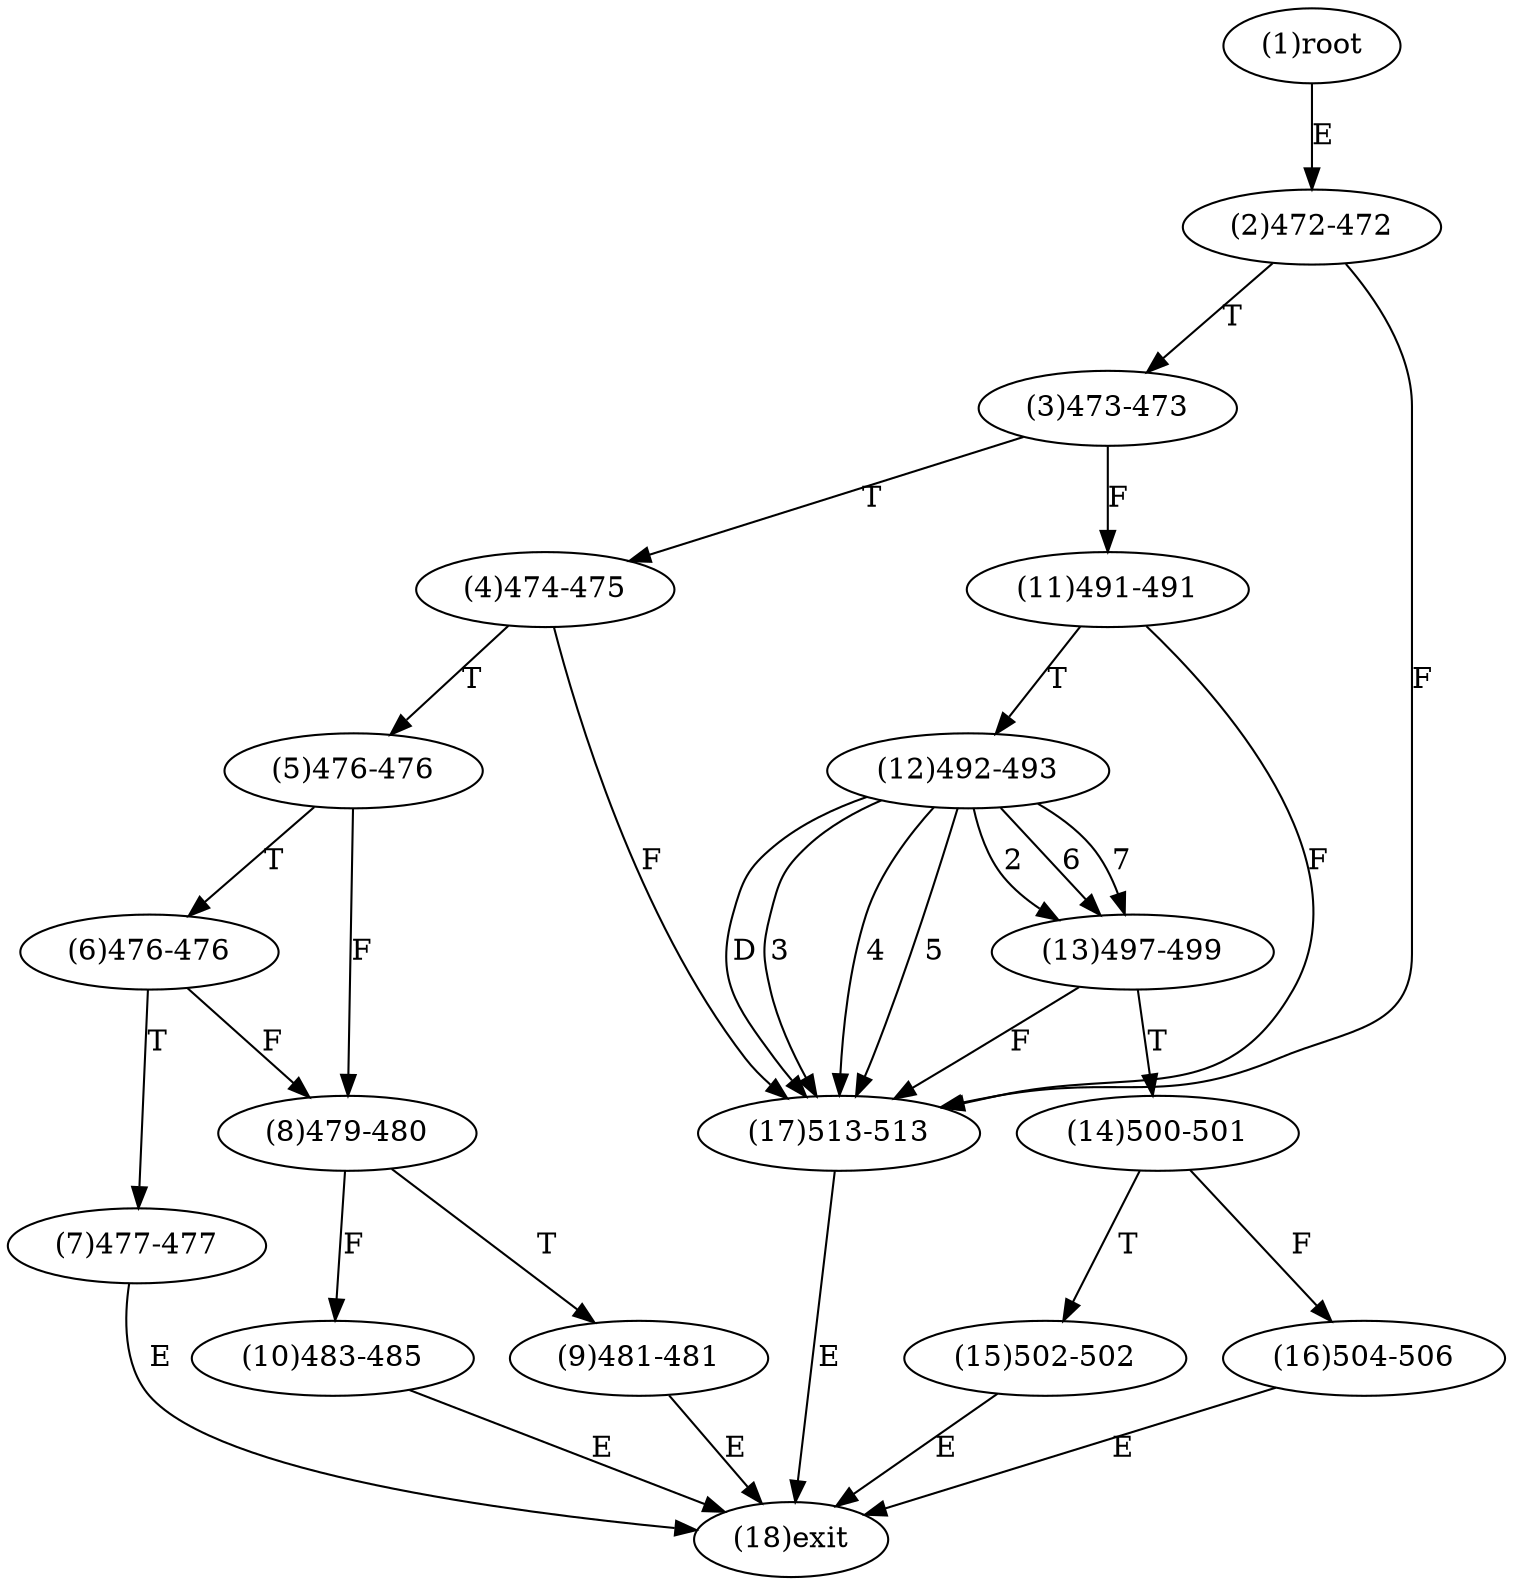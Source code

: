 digraph "" { 
1[ label="(1)root"];
2[ label="(2)472-472"];
3[ label="(3)473-473"];
4[ label="(4)474-475"];
5[ label="(5)476-476"];
6[ label="(6)476-476"];
7[ label="(7)477-477"];
8[ label="(8)479-480"];
9[ label="(9)481-481"];
10[ label="(10)483-485"];
11[ label="(11)491-491"];
12[ label="(12)492-493"];
13[ label="(13)497-499"];
14[ label="(14)500-501"];
15[ label="(15)502-502"];
17[ label="(17)513-513"];
16[ label="(16)504-506"];
18[ label="(18)exit"];
1->2[ label="E"];
2->17[ label="F"];
2->3[ label="T"];
3->11[ label="F"];
3->4[ label="T"];
4->17[ label="F"];
4->5[ label="T"];
5->8[ label="F"];
5->6[ label="T"];
6->8[ label="F"];
6->7[ label="T"];
7->18[ label="E"];
8->10[ label="F"];
8->9[ label="T"];
9->18[ label="E"];
10->18[ label="E"];
11->17[ label="F"];
11->12[ label="T"];
12->13[ label="2"];
12->17[ label="3"];
12->17[ label="4"];
12->17[ label="5"];
12->13[ label="6"];
12->13[ label="7"];
12->17[ label="D"];
13->17[ label="F"];
13->14[ label="T"];
14->16[ label="F"];
14->15[ label="T"];
15->18[ label="E"];
16->18[ label="E"];
17->18[ label="E"];
}